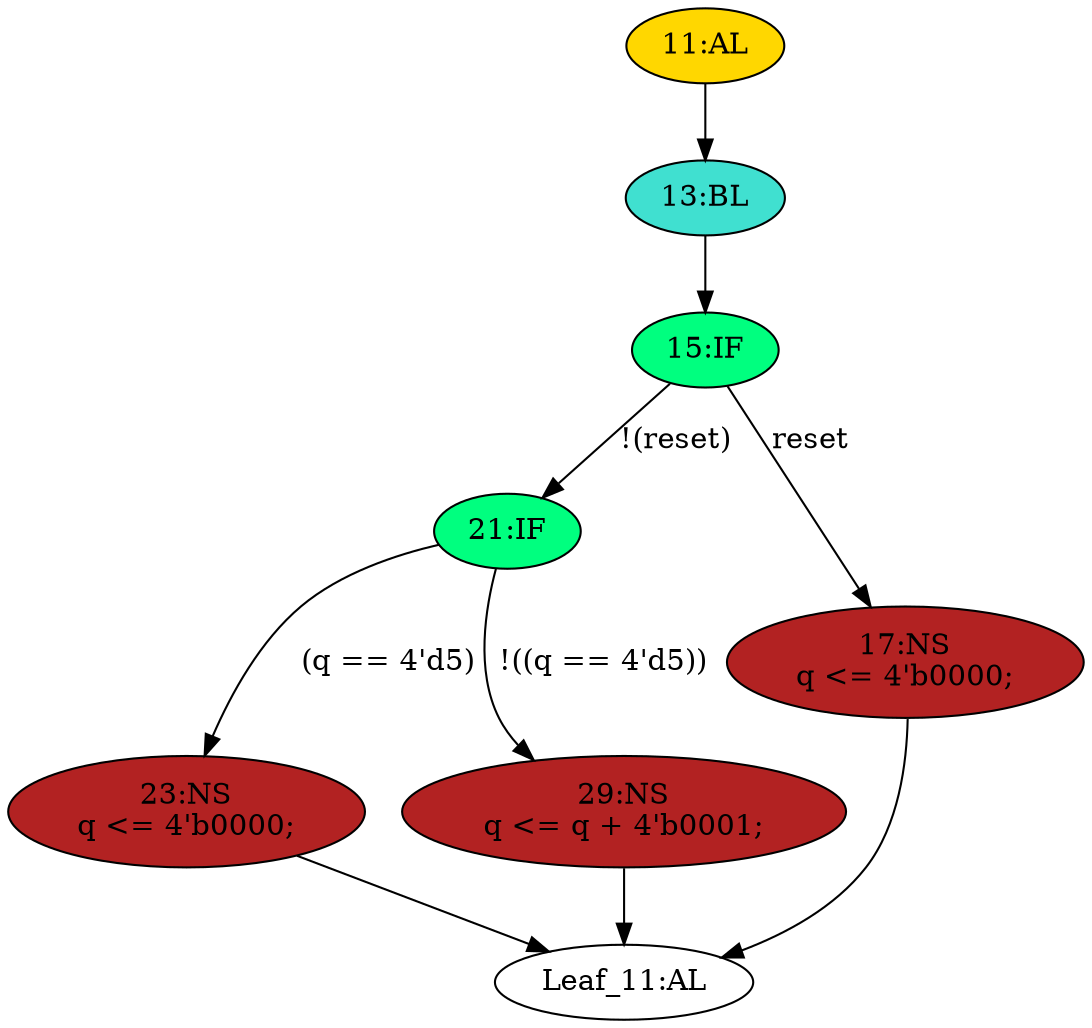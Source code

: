 strict digraph "" {
	node [label="\N"];
	"23:NS"	[ast="<pyverilog.vparser.ast.NonblockingSubstitution object at 0x7f8b35ea1290>",
		fillcolor=firebrick,
		label="23:NS
q <= 4'b0000;",
		statements="[<pyverilog.vparser.ast.NonblockingSubstitution object at 0x7f8b35ea1290>]",
		style=filled,
		typ=NonblockingSubstitution];
	"Leaf_11:AL"	[def_var="['q']",
		label="Leaf_11:AL"];
	"23:NS" -> "Leaf_11:AL"	[cond="[]",
		lineno=None];
	"13:BL"	[ast="<pyverilog.vparser.ast.Block object at 0x7f8b35ea1510>",
		fillcolor=turquoise,
		label="13:BL",
		statements="[]",
		style=filled,
		typ=Block];
	"15:IF"	[ast="<pyverilog.vparser.ast.IfStatement object at 0x7f8b35ea1550>",
		fillcolor=springgreen,
		label="15:IF",
		statements="[]",
		style=filled,
		typ=IfStatement];
	"13:BL" -> "15:IF"	[cond="[]",
		lineno=None];
	"21:IF"	[ast="<pyverilog.vparser.ast.IfStatement object at 0x7f8b35ea15d0>",
		fillcolor=springgreen,
		label="21:IF",
		statements="[]",
		style=filled,
		typ=IfStatement];
	"21:IF" -> "23:NS"	[cond="['q']",
		label="(q == 4'd5)",
		lineno=21];
	"29:NS"	[ast="<pyverilog.vparser.ast.NonblockingSubstitution object at 0x7f8b35ea1610>",
		fillcolor=firebrick,
		label="29:NS
q <= q + 4'b0001;",
		statements="[<pyverilog.vparser.ast.NonblockingSubstitution object at 0x7f8b35ea1610>]",
		style=filled,
		typ=NonblockingSubstitution];
	"21:IF" -> "29:NS"	[cond="['q']",
		label="!((q == 4'd5))",
		lineno=21];
	"15:IF" -> "21:IF"	[cond="['reset']",
		label="!(reset)",
		lineno=15];
	"17:NS"	[ast="<pyverilog.vparser.ast.NonblockingSubstitution object at 0x7f8b35ea18d0>",
		fillcolor=firebrick,
		label="17:NS
q <= 4'b0000;",
		statements="[<pyverilog.vparser.ast.NonblockingSubstitution object at 0x7f8b35ea18d0>]",
		style=filled,
		typ=NonblockingSubstitution];
	"15:IF" -> "17:NS"	[cond="['reset']",
		label=reset,
		lineno=15];
	"17:NS" -> "Leaf_11:AL"	[cond="[]",
		lineno=None];
	"11:AL"	[ast="<pyverilog.vparser.ast.Always object at 0x7f8b35ea1a50>",
		clk_sens=True,
		fillcolor=gold,
		label="11:AL",
		sens="['clk', 'reset']",
		statements="[]",
		style=filled,
		typ=Always,
		use_var="['q', 'reset']"];
	"11:AL" -> "13:BL"	[cond="[]",
		lineno=None];
	"29:NS" -> "Leaf_11:AL"	[cond="[]",
		lineno=None];
}
